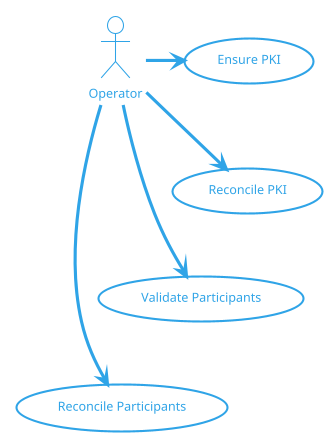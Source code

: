 @startuml
!theme cerulean-outline

actor Operator as o
usecase (Ensure PKI) as u1
usecase (Reconcile PKI) as u2
usecase (Validate Participants) as u3
usecase (Reconcile Participants) as u4

o -r-> u1
o -r-> u2
o -r-> u3
o -r-> u4

u1 -[hidden]-> u2
u2 -[hidden]-> u3
u3 -[hidden]-> u4

@enduml
